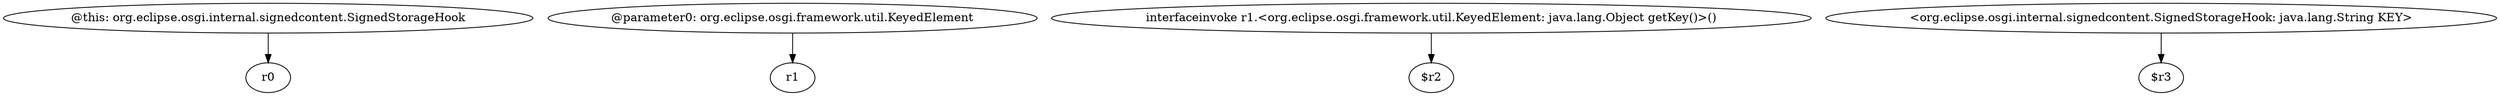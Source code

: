 digraph g {
0[label="@this: org.eclipse.osgi.internal.signedcontent.SignedStorageHook"]
1[label="r0"]
0->1[label=""]
2[label="@parameter0: org.eclipse.osgi.framework.util.KeyedElement"]
3[label="r1"]
2->3[label=""]
4[label="interfaceinvoke r1.<org.eclipse.osgi.framework.util.KeyedElement: java.lang.Object getKey()>()"]
5[label="$r2"]
4->5[label=""]
6[label="<org.eclipse.osgi.internal.signedcontent.SignedStorageHook: java.lang.String KEY>"]
7[label="$r3"]
6->7[label=""]
}